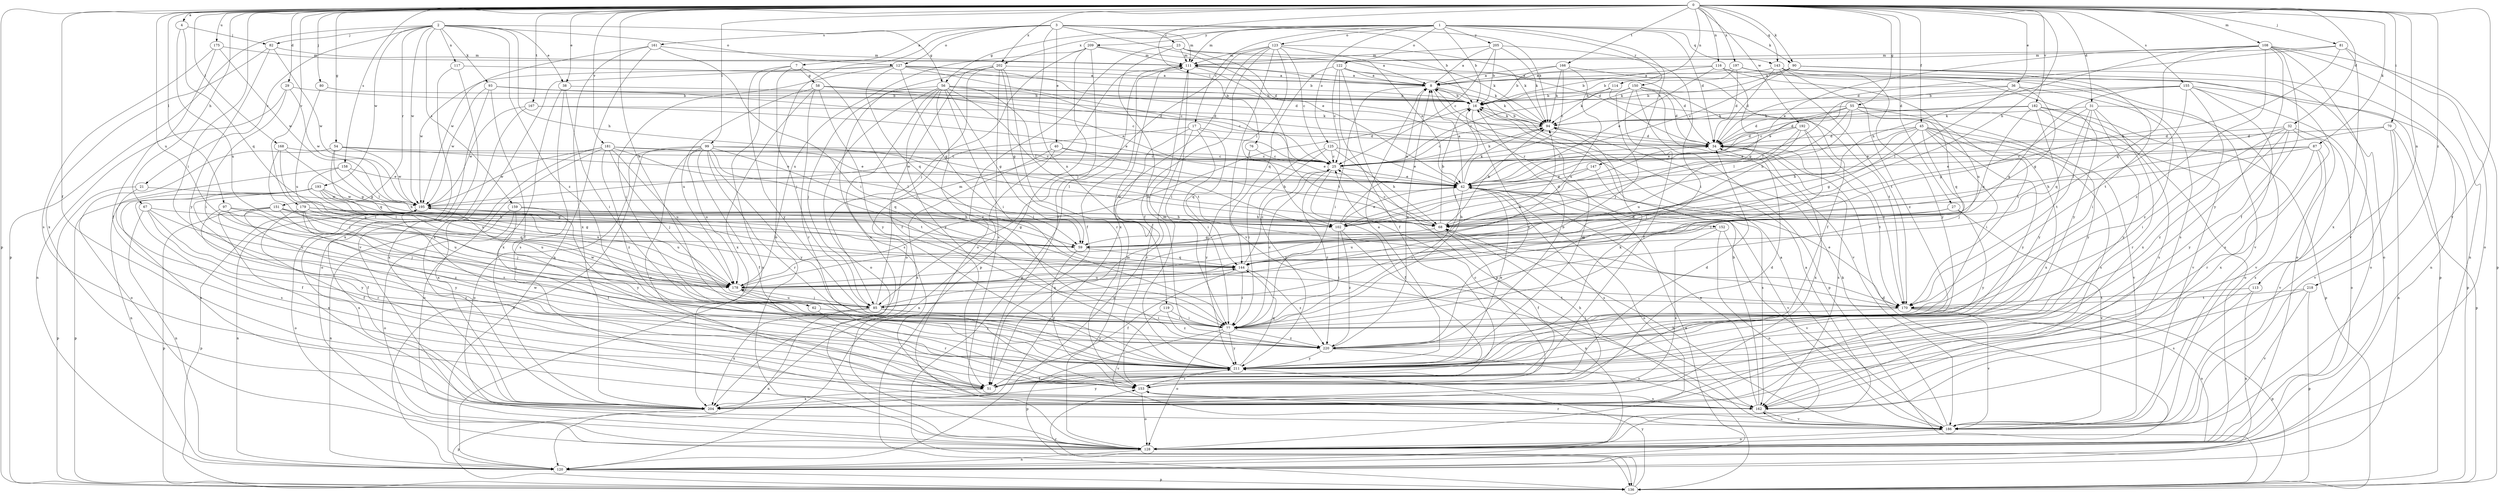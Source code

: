 strict digraph  {
0;
1;
2;
3;
4;
7;
8;
16;
17;
21;
23;
25;
27;
29;
31;
32;
34;
36;
38;
40;
42;
45;
51;
54;
55;
56;
58;
59;
62;
67;
68;
70;
76;
77;
80;
81;
82;
85;
87;
90;
93;
94;
97;
99;
102;
108;
111;
113;
114;
116;
117;
119;
120;
122;
123;
125;
127;
128;
136;
143;
144;
147;
150;
151;
152;
153;
155;
158;
159;
161;
162;
166;
167;
168;
170;
175;
178;
179;
181;
182;
186;
192;
193;
195;
197;
202;
204;
205;
209;
211;
218;
220;
0 -> 4  [label=a];
0 -> 27  [label=d];
0 -> 29  [label=d];
0 -> 31  [label=d];
0 -> 32  [label=d];
0 -> 36  [label=e];
0 -> 38  [label=e];
0 -> 45  [label=f];
0 -> 51  [label=f];
0 -> 54  [label=g];
0 -> 55  [label=g];
0 -> 62  [label=h];
0 -> 67  [label=h];
0 -> 68  [label=h];
0 -> 70  [label=i];
0 -> 76  [label=i];
0 -> 77  [label=i];
0 -> 80  [label=j];
0 -> 81  [label=j];
0 -> 87  [label=k];
0 -> 90  [label=k];
0 -> 97  [label=l];
0 -> 99  [label=l];
0 -> 108  [label=m];
0 -> 113  [label=n];
0 -> 114  [label=n];
0 -> 116  [label=n];
0 -> 136  [label=p];
0 -> 143  [label=q];
0 -> 155  [label=s];
0 -> 158  [label=s];
0 -> 166  [label=t];
0 -> 167  [label=t];
0 -> 168  [label=t];
0 -> 175  [label=u];
0 -> 178  [label=u];
0 -> 179  [label=v];
0 -> 181  [label=v];
0 -> 182  [label=v];
0 -> 186  [label=v];
0 -> 192  [label=w];
0 -> 197  [label=x];
0 -> 202  [label=x];
0 -> 218  [label=z];
1 -> 16  [label=b];
1 -> 17  [label=c];
1 -> 34  [label=d];
1 -> 56  [label=g];
1 -> 90  [label=k];
1 -> 111  [label=m];
1 -> 122  [label=o];
1 -> 123  [label=o];
1 -> 125  [label=o];
1 -> 143  [label=q];
1 -> 147  [label=r];
1 -> 150  [label=r];
1 -> 202  [label=x];
1 -> 205  [label=y];
1 -> 209  [label=y];
2 -> 21  [label=c];
2 -> 38  [label=e];
2 -> 56  [label=g];
2 -> 68  [label=h];
2 -> 82  [label=j];
2 -> 93  [label=k];
2 -> 117  [label=n];
2 -> 127  [label=o];
2 -> 136  [label=p];
2 -> 151  [label=r];
2 -> 159  [label=s];
2 -> 193  [label=w];
2 -> 195  [label=w];
2 -> 220  [label=z];
3 -> 7  [label=a];
3 -> 16  [label=b];
3 -> 23  [label=c];
3 -> 40  [label=e];
3 -> 42  [label=e];
3 -> 94  [label=k];
3 -> 111  [label=m];
3 -> 119  [label=n];
3 -> 127  [label=o];
3 -> 128  [label=o];
3 -> 161  [label=s];
4 -> 82  [label=j];
4 -> 144  [label=q];
4 -> 178  [label=u];
7 -> 58  [label=g];
7 -> 77  [label=i];
7 -> 85  [label=j];
7 -> 120  [label=n];
7 -> 211  [label=y];
8 -> 16  [label=b];
8 -> 77  [label=i];
8 -> 94  [label=k];
8 -> 111  [label=m];
8 -> 152  [label=r];
16 -> 94  [label=k];
16 -> 178  [label=u];
16 -> 211  [label=y];
16 -> 220  [label=z];
17 -> 34  [label=d];
17 -> 77  [label=i];
17 -> 120  [label=n];
17 -> 144  [label=q];
17 -> 153  [label=r];
17 -> 195  [label=w];
21 -> 51  [label=f];
21 -> 136  [label=p];
21 -> 195  [label=w];
23 -> 8  [label=a];
23 -> 34  [label=d];
23 -> 94  [label=k];
23 -> 111  [label=m];
23 -> 128  [label=o];
23 -> 220  [label=z];
25 -> 42  [label=e];
25 -> 51  [label=f];
25 -> 94  [label=k];
25 -> 220  [label=z];
27 -> 68  [label=h];
27 -> 178  [label=u];
27 -> 186  [label=v];
27 -> 211  [label=y];
29 -> 16  [label=b];
29 -> 77  [label=i];
29 -> 120  [label=n];
29 -> 195  [label=w];
31 -> 59  [label=g];
31 -> 94  [label=k];
31 -> 144  [label=q];
31 -> 153  [label=r];
31 -> 170  [label=t];
31 -> 186  [label=v];
31 -> 211  [label=y];
32 -> 34  [label=d];
32 -> 42  [label=e];
32 -> 77  [label=i];
32 -> 128  [label=o];
32 -> 204  [label=x];
32 -> 211  [label=y];
32 -> 220  [label=z];
34 -> 25  [label=c];
34 -> 162  [label=s];
34 -> 170  [label=t];
34 -> 204  [label=x];
36 -> 16  [label=b];
36 -> 42  [label=e];
36 -> 59  [label=g];
36 -> 102  [label=l];
36 -> 220  [label=z];
38 -> 16  [label=b];
38 -> 77  [label=i];
38 -> 162  [label=s];
38 -> 204  [label=x];
40 -> 25  [label=c];
40 -> 68  [label=h];
40 -> 120  [label=n];
40 -> 204  [label=x];
42 -> 8  [label=a];
42 -> 77  [label=i];
42 -> 94  [label=k];
42 -> 128  [label=o];
42 -> 162  [label=s];
42 -> 186  [label=v];
42 -> 195  [label=w];
45 -> 34  [label=d];
45 -> 42  [label=e];
45 -> 59  [label=g];
45 -> 68  [label=h];
45 -> 77  [label=i];
45 -> 85  [label=j];
45 -> 162  [label=s];
45 -> 186  [label=v];
45 -> 204  [label=x];
45 -> 211  [label=y];
51 -> 34  [label=d];
51 -> 204  [label=x];
54 -> 25  [label=c];
54 -> 42  [label=e];
54 -> 59  [label=g];
54 -> 128  [label=o];
54 -> 144  [label=q];
54 -> 195  [label=w];
55 -> 25  [label=c];
55 -> 34  [label=d];
55 -> 68  [label=h];
55 -> 94  [label=k];
55 -> 102  [label=l];
55 -> 144  [label=q];
55 -> 186  [label=v];
55 -> 211  [label=y];
56 -> 16  [label=b];
56 -> 25  [label=c];
56 -> 59  [label=g];
56 -> 77  [label=i];
56 -> 85  [label=j];
56 -> 102  [label=l];
56 -> 128  [label=o];
56 -> 162  [label=s];
56 -> 170  [label=t];
56 -> 211  [label=y];
56 -> 220  [label=z];
58 -> 16  [label=b];
58 -> 34  [label=d];
58 -> 42  [label=e];
58 -> 153  [label=r];
58 -> 178  [label=u];
58 -> 204  [label=x];
58 -> 211  [label=y];
59 -> 144  [label=q];
59 -> 153  [label=r];
62 -> 77  [label=i];
62 -> 153  [label=r];
67 -> 102  [label=l];
67 -> 120  [label=n];
67 -> 153  [label=r];
67 -> 178  [label=u];
67 -> 211  [label=y];
68 -> 16  [label=b];
68 -> 25  [label=c];
68 -> 51  [label=f];
68 -> 59  [label=g];
68 -> 94  [label=k];
70 -> 34  [label=d];
70 -> 102  [label=l];
70 -> 120  [label=n];
70 -> 136  [label=p];
70 -> 186  [label=v];
76 -> 25  [label=c];
76 -> 42  [label=e];
76 -> 211  [label=y];
77 -> 16  [label=b];
77 -> 25  [label=c];
77 -> 128  [label=o];
77 -> 136  [label=p];
77 -> 211  [label=y];
77 -> 220  [label=z];
80 -> 16  [label=b];
80 -> 178  [label=u];
81 -> 34  [label=d];
81 -> 68  [label=h];
81 -> 111  [label=m];
81 -> 128  [label=o];
81 -> 204  [label=x];
82 -> 111  [label=m];
82 -> 195  [label=w];
82 -> 204  [label=x];
82 -> 211  [label=y];
85 -> 77  [label=i];
85 -> 111  [label=m];
85 -> 120  [label=n];
85 -> 144  [label=q];
85 -> 178  [label=u];
85 -> 195  [label=w];
85 -> 204  [label=x];
85 -> 211  [label=y];
87 -> 25  [label=c];
87 -> 42  [label=e];
87 -> 68  [label=h];
87 -> 153  [label=r];
87 -> 162  [label=s];
87 -> 186  [label=v];
90 -> 8  [label=a];
90 -> 25  [label=c];
90 -> 94  [label=k];
90 -> 120  [label=n];
90 -> 128  [label=o];
90 -> 170  [label=t];
93 -> 16  [label=b];
93 -> 25  [label=c];
93 -> 34  [label=d];
93 -> 51  [label=f];
93 -> 128  [label=o];
93 -> 195  [label=w];
94 -> 16  [label=b];
94 -> 25  [label=c];
94 -> 34  [label=d];
97 -> 85  [label=j];
97 -> 102  [label=l];
97 -> 153  [label=r];
97 -> 178  [label=u];
99 -> 25  [label=c];
99 -> 51  [label=f];
99 -> 102  [label=l];
99 -> 120  [label=n];
99 -> 128  [label=o];
99 -> 144  [label=q];
99 -> 153  [label=r];
99 -> 162  [label=s];
99 -> 170  [label=t];
99 -> 178  [label=u];
99 -> 211  [label=y];
102 -> 8  [label=a];
102 -> 34  [label=d];
102 -> 42  [label=e];
102 -> 77  [label=i];
102 -> 120  [label=n];
102 -> 220  [label=z];
108 -> 42  [label=e];
108 -> 51  [label=f];
108 -> 68  [label=h];
108 -> 111  [label=m];
108 -> 120  [label=n];
108 -> 136  [label=p];
108 -> 144  [label=q];
108 -> 186  [label=v];
108 -> 211  [label=y];
108 -> 220  [label=z];
111 -> 8  [label=a];
111 -> 51  [label=f];
111 -> 77  [label=i];
111 -> 136  [label=p];
111 -> 170  [label=t];
113 -> 120  [label=n];
113 -> 162  [label=s];
113 -> 170  [label=t];
114 -> 16  [label=b];
114 -> 94  [label=k];
114 -> 170  [label=t];
116 -> 8  [label=a];
116 -> 16  [label=b];
116 -> 42  [label=e];
116 -> 59  [label=g];
116 -> 136  [label=p];
116 -> 178  [label=u];
117 -> 8  [label=a];
117 -> 186  [label=v];
117 -> 204  [label=x];
119 -> 77  [label=i];
119 -> 186  [label=v];
119 -> 220  [label=z];
120 -> 42  [label=e];
120 -> 136  [label=p];
122 -> 8  [label=a];
122 -> 25  [label=c];
122 -> 34  [label=d];
122 -> 51  [label=f];
122 -> 94  [label=k];
122 -> 136  [label=p];
122 -> 144  [label=q];
123 -> 25  [label=c];
123 -> 42  [label=e];
123 -> 51  [label=f];
123 -> 85  [label=j];
123 -> 94  [label=k];
123 -> 102  [label=l];
123 -> 111  [label=m];
123 -> 186  [label=v];
123 -> 204  [label=x];
125 -> 25  [label=c];
125 -> 42  [label=e];
125 -> 68  [label=h];
125 -> 77  [label=i];
125 -> 211  [label=y];
127 -> 8  [label=a];
127 -> 16  [label=b];
127 -> 25  [label=c];
127 -> 34  [label=d];
127 -> 59  [label=g];
127 -> 77  [label=i];
127 -> 144  [label=q];
127 -> 195  [label=w];
127 -> 204  [label=x];
128 -> 8  [label=a];
128 -> 34  [label=d];
128 -> 111  [label=m];
128 -> 120  [label=n];
136 -> 153  [label=r];
136 -> 211  [label=y];
143 -> 8  [label=a];
143 -> 34  [label=d];
143 -> 128  [label=o];
143 -> 170  [label=t];
143 -> 186  [label=v];
143 -> 211  [label=y];
143 -> 220  [label=z];
144 -> 25  [label=c];
144 -> 51  [label=f];
144 -> 77  [label=i];
144 -> 178  [label=u];
144 -> 220  [label=z];
147 -> 42  [label=e];
147 -> 102  [label=l];
147 -> 162  [label=s];
150 -> 16  [label=b];
150 -> 25  [label=c];
150 -> 34  [label=d];
150 -> 51  [label=f];
150 -> 85  [label=j];
150 -> 136  [label=p];
150 -> 170  [label=t];
150 -> 186  [label=v];
151 -> 68  [label=h];
151 -> 136  [label=p];
151 -> 144  [label=q];
151 -> 178  [label=u];
151 -> 204  [label=x];
151 -> 211  [label=y];
151 -> 220  [label=z];
152 -> 59  [label=g];
152 -> 128  [label=o];
152 -> 186  [label=v];
152 -> 204  [label=x];
153 -> 25  [label=c];
153 -> 34  [label=d];
153 -> 68  [label=h];
153 -> 128  [label=o];
153 -> 162  [label=s];
155 -> 16  [label=b];
155 -> 77  [label=i];
155 -> 102  [label=l];
155 -> 128  [label=o];
155 -> 136  [label=p];
155 -> 144  [label=q];
155 -> 162  [label=s];
155 -> 204  [label=x];
158 -> 42  [label=e];
158 -> 102  [label=l];
158 -> 120  [label=n];
158 -> 178  [label=u];
159 -> 51  [label=f];
159 -> 59  [label=g];
159 -> 68  [label=h];
159 -> 120  [label=n];
159 -> 128  [label=o];
159 -> 211  [label=y];
161 -> 77  [label=i];
161 -> 111  [label=m];
161 -> 120  [label=n];
161 -> 195  [label=w];
161 -> 204  [label=x];
162 -> 16  [label=b];
162 -> 42  [label=e];
162 -> 186  [label=v];
166 -> 8  [label=a];
166 -> 16  [label=b];
166 -> 25  [label=c];
166 -> 51  [label=f];
166 -> 94  [label=k];
166 -> 178  [label=u];
167 -> 42  [label=e];
167 -> 94  [label=k];
167 -> 195  [label=w];
167 -> 204  [label=x];
168 -> 25  [label=c];
168 -> 59  [label=g];
168 -> 85  [label=j];
168 -> 178  [label=u];
170 -> 42  [label=e];
170 -> 77  [label=i];
170 -> 128  [label=o];
170 -> 136  [label=p];
170 -> 186  [label=v];
175 -> 51  [label=f];
175 -> 111  [label=m];
175 -> 162  [label=s];
175 -> 195  [label=w];
178 -> 85  [label=j];
178 -> 94  [label=k];
178 -> 170  [label=t];
178 -> 211  [label=y];
179 -> 51  [label=f];
179 -> 59  [label=g];
179 -> 68  [label=h];
179 -> 77  [label=i];
179 -> 85  [label=j];
179 -> 220  [label=z];
181 -> 25  [label=c];
181 -> 42  [label=e];
181 -> 85  [label=j];
181 -> 102  [label=l];
181 -> 128  [label=o];
181 -> 178  [label=u];
181 -> 195  [label=w];
181 -> 204  [label=x];
181 -> 220  [label=z];
182 -> 34  [label=d];
182 -> 94  [label=k];
182 -> 128  [label=o];
182 -> 136  [label=p];
182 -> 144  [label=q];
182 -> 162  [label=s];
182 -> 211  [label=y];
186 -> 8  [label=a];
186 -> 68  [label=h];
186 -> 94  [label=k];
186 -> 128  [label=o];
186 -> 153  [label=r];
186 -> 162  [label=s];
192 -> 34  [label=d];
192 -> 42  [label=e];
192 -> 77  [label=i];
192 -> 85  [label=j];
192 -> 170  [label=t];
192 -> 178  [label=u];
193 -> 51  [label=f];
193 -> 59  [label=g];
193 -> 68  [label=h];
193 -> 136  [label=p];
193 -> 162  [label=s];
193 -> 178  [label=u];
193 -> 195  [label=w];
193 -> 204  [label=x];
195 -> 68  [label=h];
195 -> 102  [label=l];
195 -> 120  [label=n];
195 -> 128  [label=o];
195 -> 136  [label=p];
195 -> 178  [label=u];
195 -> 204  [label=x];
197 -> 8  [label=a];
197 -> 16  [label=b];
197 -> 34  [label=d];
197 -> 162  [label=s];
197 -> 211  [label=y];
202 -> 8  [label=a];
202 -> 51  [label=f];
202 -> 59  [label=g];
202 -> 128  [label=o];
202 -> 153  [label=r];
202 -> 162  [label=s];
202 -> 204  [label=x];
204 -> 136  [label=p];
204 -> 211  [label=y];
205 -> 8  [label=a];
205 -> 16  [label=b];
205 -> 25  [label=c];
205 -> 77  [label=i];
205 -> 94  [label=k];
205 -> 111  [label=m];
209 -> 34  [label=d];
209 -> 51  [label=f];
209 -> 85  [label=j];
209 -> 111  [label=m];
209 -> 136  [label=p];
209 -> 178  [label=u];
211 -> 8  [label=a];
211 -> 42  [label=e];
211 -> 51  [label=f];
211 -> 94  [label=k];
211 -> 111  [label=m];
211 -> 144  [label=q];
211 -> 153  [label=r];
211 -> 195  [label=w];
218 -> 136  [label=p];
218 -> 153  [label=r];
218 -> 170  [label=t];
218 -> 186  [label=v];
220 -> 8  [label=a];
220 -> 16  [label=b];
220 -> 162  [label=s];
220 -> 211  [label=y];
}
